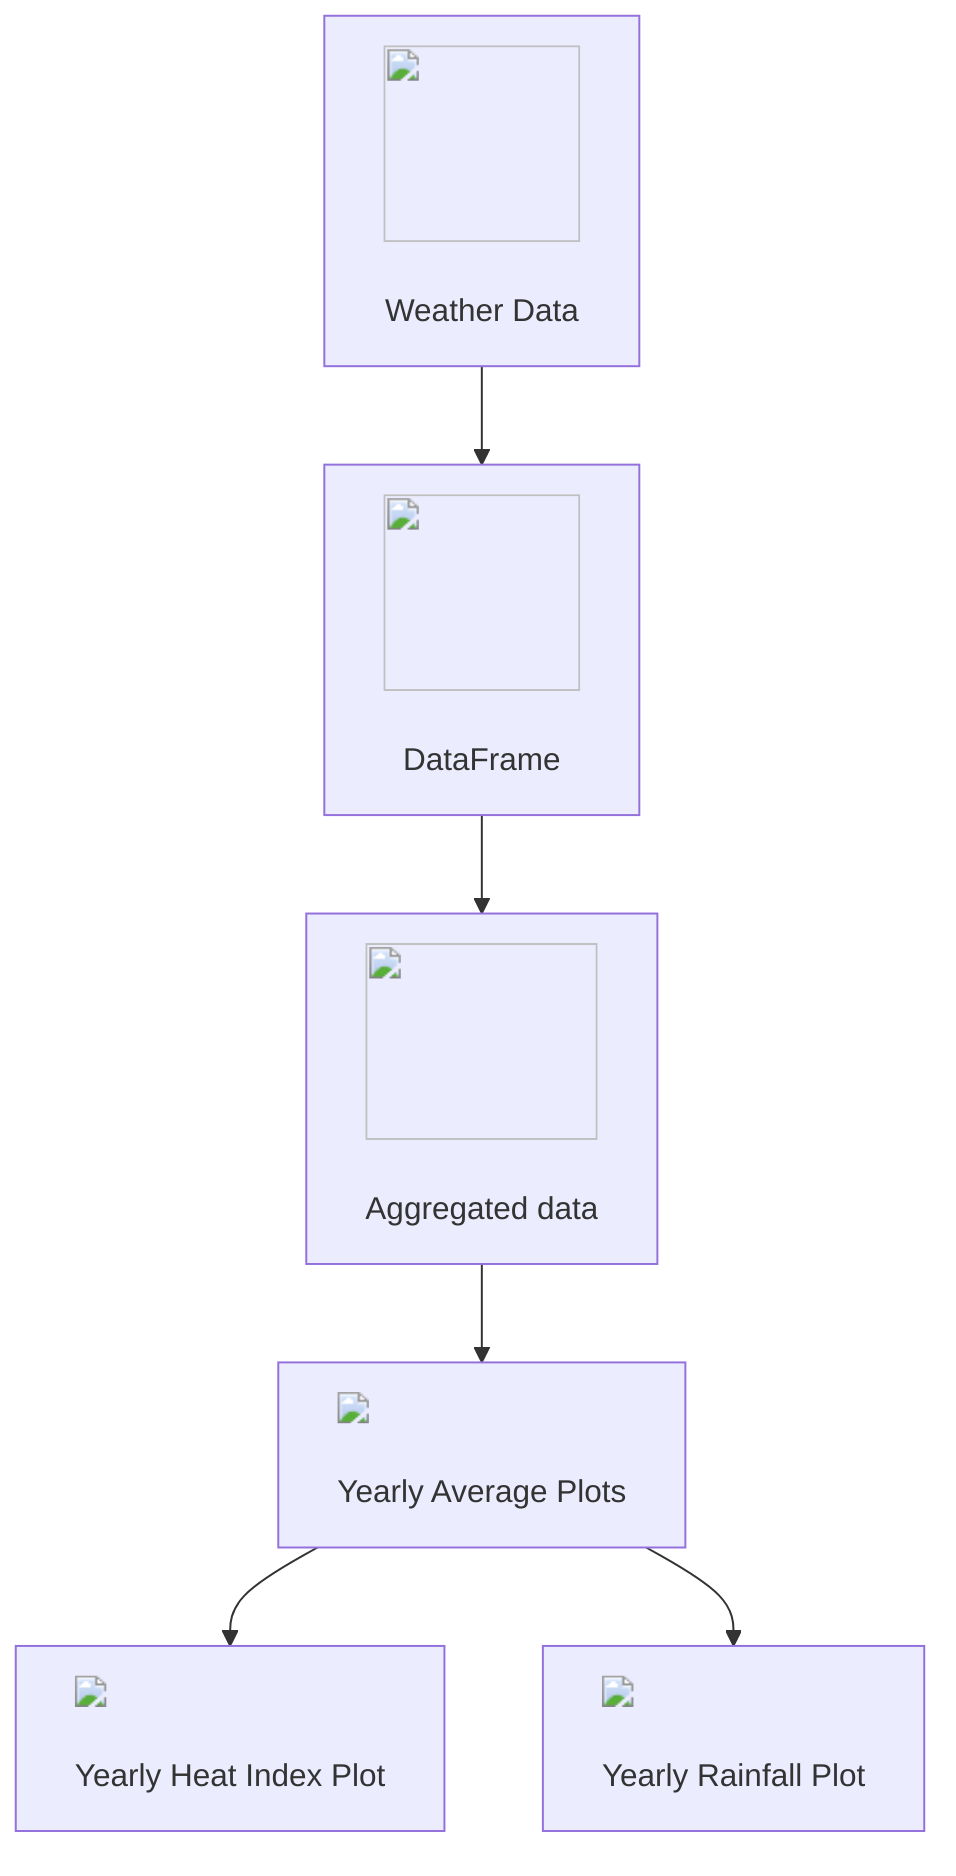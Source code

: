 graph TD;
    A["<img src='../../data/icons/file.svg' width=100 height=100/> <br/> Weather Data"] --> B["<img src='../../data/icons/table.svg' width=100 height=100/> <br/> DataFrame"];
    B --> C["<img src='../../data/icons/column_split.svg' width=100 height=100/> <br/> Aggregated data"];
    C --> D["<img src='../../data/dummy_plots/barplot_template.svg'/> <br/> Yearly Average Plots"];
    D --> E["<img src='../../data/dummy_plots/barplot_template.svg'/> <br/> Yearly Heat Index Plot"];
    D --> F["<img src='../../data/dummy_plots/barplot_template.svg'/> <br/> Yearly Rainfall Plot"];